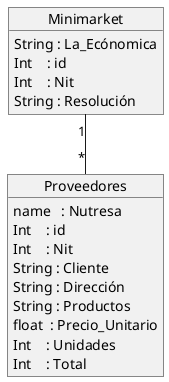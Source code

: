 @startuml

object Minimarket
Minimarket : String : La_Ecónomica
Minimarket : Int    : id
Minimarket : Int    : Nit
Minimarket : String : Resolución 



object Proveedores
Proveedores : name   : Nutresa
Proveedores : Int    : id
Proveedores : Int    : Nit
Proveedores : String : Cliente
Proveedores : String : Dirección
Proveedores : String : Productos
Proveedores : float  : Precio_Unitario
Proveedores : Int    : Unidades
Proveedores : Int    : Total

Minimarket "1"--"*" Proveedores

@enduml


